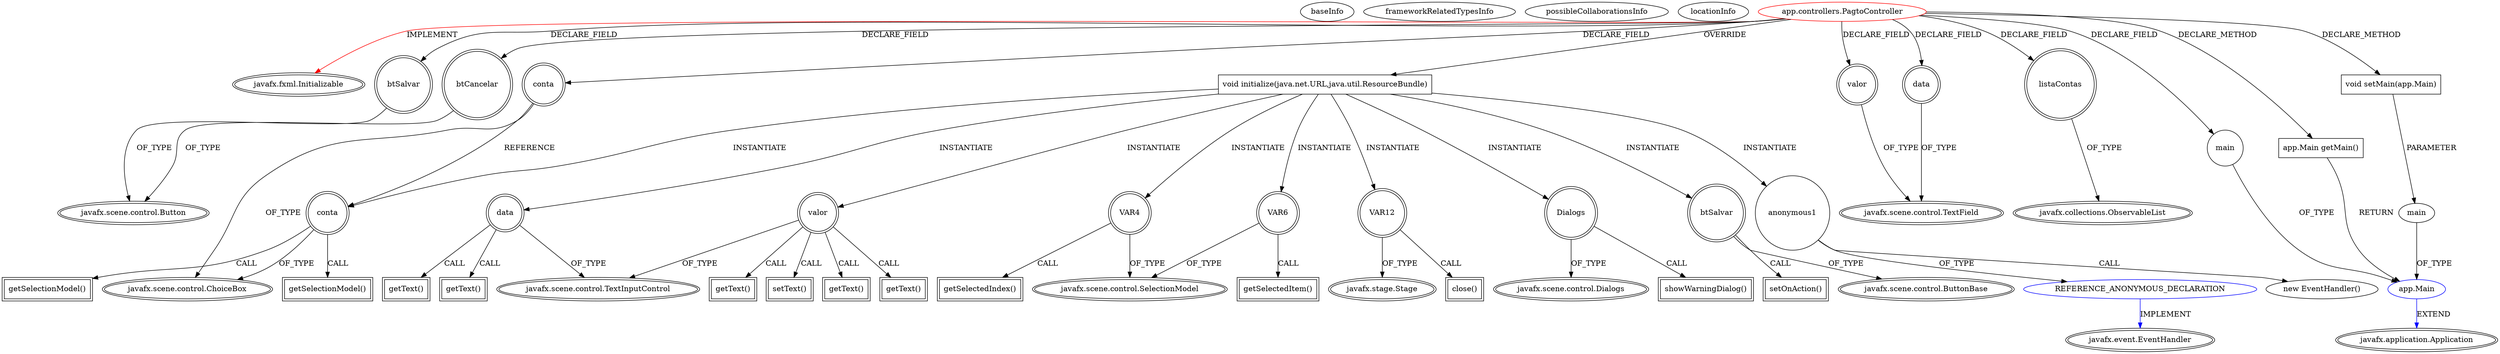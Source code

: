 digraph {
baseInfo[graphId=2501,category="extension_graph",isAnonymous=false,possibleRelation=true]
frameworkRelatedTypesInfo[0="javafx.fxml.Initializable"]
possibleCollaborationsInfo[0="2501~OVERRIDING_METHOD_DECLARATION-INSTANTIATION-~javafx.fxml.Initializable ~javafx.event.EventHandler ~false~true",1="2501~CLIENT_METHOD_DECLARATION-PARAMETER_DECLARATION-CLIENT_METHOD_DECLARATION-RETURN_TYPE-FIELD_DECLARATION-~javafx.fxml.Initializable ~javafx.application.Application ~false~false"]
locationInfo[projectName="diogocs1-FPessoais",filePath="/diogocs1-FPessoais/FPessoais-master/FinancasPessoais/src/app/controllers/PagtoController.java",contextSignature="PagtoController",graphId="2501"]
0[label="app.controllers.PagtoController",vertexType="ROOT_CLIENT_CLASS_DECLARATION",isFrameworkType=false,color=red]
1[label="javafx.fxml.Initializable",vertexType="FRAMEWORK_INTERFACE_TYPE",isFrameworkType=true,peripheries=2]
2[label="btCancelar",vertexType="FIELD_DECLARATION",isFrameworkType=true,peripheries=2,shape=circle]
3[label="javafx.scene.control.Button",vertexType="FRAMEWORK_CLASS_TYPE",isFrameworkType=true,peripheries=2]
4[label="btSalvar",vertexType="FIELD_DECLARATION",isFrameworkType=true,peripheries=2,shape=circle]
6[label="conta",vertexType="FIELD_DECLARATION",isFrameworkType=true,peripheries=2,shape=circle]
7[label="javafx.scene.control.ChoiceBox",vertexType="FRAMEWORK_CLASS_TYPE",isFrameworkType=true,peripheries=2]
8[label="data",vertexType="FIELD_DECLARATION",isFrameworkType=true,peripheries=2,shape=circle]
9[label="javafx.scene.control.TextField",vertexType="FRAMEWORK_CLASS_TYPE",isFrameworkType=true,peripheries=2]
10[label="listaContas",vertexType="FIELD_DECLARATION",isFrameworkType=true,peripheries=2,shape=circle]
11[label="javafx.collections.ObservableList",vertexType="FRAMEWORK_INTERFACE_TYPE",isFrameworkType=true,peripheries=2]
12[label="main",vertexType="FIELD_DECLARATION",isFrameworkType=false,shape=circle]
13[label="app.Main",vertexType="REFERENCE_CLIENT_CLASS_DECLARATION",isFrameworkType=false,color=blue]
14[label="javafx.application.Application",vertexType="FRAMEWORK_CLASS_TYPE",isFrameworkType=true,peripheries=2]
15[label="valor",vertexType="FIELD_DECLARATION",isFrameworkType=true,peripheries=2,shape=circle]
17[label="void initialize(java.net.URL,java.util.ResourceBundle)",vertexType="OVERRIDING_METHOD_DECLARATION",isFrameworkType=false,shape=box]
18[label="btSalvar",vertexType="VARIABLE_EXPRESION",isFrameworkType=true,peripheries=2,shape=circle]
20[label="javafx.scene.control.ButtonBase",vertexType="FRAMEWORK_CLASS_TYPE",isFrameworkType=true,peripheries=2]
19[label="setOnAction()",vertexType="INSIDE_CALL",isFrameworkType=true,peripheries=2,shape=box]
22[label="anonymous1",vertexType="VARIABLE_EXPRESION",isFrameworkType=false,shape=circle]
23[label="REFERENCE_ANONYMOUS_DECLARATION",vertexType="REFERENCE_ANONYMOUS_DECLARATION",isFrameworkType=false,color=blue]
24[label="javafx.event.EventHandler",vertexType="FRAMEWORK_INTERFACE_TYPE",isFrameworkType=true,peripheries=2]
21[label="new EventHandler()",vertexType="CONSTRUCTOR_CALL",isFrameworkType=false]
25[label="valor",vertexType="VARIABLE_EXPRESION",isFrameworkType=true,peripheries=2,shape=circle]
27[label="javafx.scene.control.TextInputControl",vertexType="FRAMEWORK_CLASS_TYPE",isFrameworkType=true,peripheries=2]
26[label="getText()",vertexType="INSIDE_CALL",isFrameworkType=true,peripheries=2,shape=box]
29[label="setText()",vertexType="INSIDE_CALL",isFrameworkType=true,peripheries=2,shape=box]
30[label="VAR4",vertexType="VARIABLE_EXPRESION",isFrameworkType=true,peripheries=2,shape=circle]
32[label="javafx.scene.control.SelectionModel",vertexType="FRAMEWORK_CLASS_TYPE",isFrameworkType=true,peripheries=2]
31[label="getSelectedIndex()",vertexType="INSIDE_CALL",isFrameworkType=true,peripheries=2,shape=box]
33[label="conta",vertexType="VARIABLE_EXPRESION",isFrameworkType=true,peripheries=2,shape=circle]
34[label="getSelectionModel()",vertexType="INSIDE_CALL",isFrameworkType=true,peripheries=2,shape=box]
36[label="VAR6",vertexType="VARIABLE_EXPRESION",isFrameworkType=true,peripheries=2,shape=circle]
37[label="getSelectedItem()",vertexType="INSIDE_CALL",isFrameworkType=true,peripheries=2,shape=box]
40[label="getSelectionModel()",vertexType="INSIDE_CALL",isFrameworkType=true,peripheries=2,shape=box]
42[label="getText()",vertexType="INSIDE_CALL",isFrameworkType=true,peripheries=2,shape=box]
43[label="data",vertexType="VARIABLE_EXPRESION",isFrameworkType=true,peripheries=2,shape=circle]
44[label="getText()",vertexType="INSIDE_CALL",isFrameworkType=true,peripheries=2,shape=box]
47[label="getText()",vertexType="INSIDE_CALL",isFrameworkType=true,peripheries=2,shape=box]
49[label="getText()",vertexType="INSIDE_CALL",isFrameworkType=true,peripheries=2,shape=box]
50[label="VAR12",vertexType="VARIABLE_EXPRESION",isFrameworkType=true,peripheries=2,shape=circle]
52[label="javafx.stage.Stage",vertexType="FRAMEWORK_CLASS_TYPE",isFrameworkType=true,peripheries=2]
51[label="close()",vertexType="INSIDE_CALL",isFrameworkType=true,peripheries=2,shape=box]
53[label="Dialogs",vertexType="VARIABLE_EXPRESION",isFrameworkType=true,peripheries=2,shape=circle]
55[label="javafx.scene.control.Dialogs",vertexType="FRAMEWORK_CLASS_TYPE",isFrameworkType=true,peripheries=2]
54[label="showWarningDialog()",vertexType="INSIDE_CALL",isFrameworkType=true,peripheries=2,shape=box]
66[label="app.Main getMain()",vertexType="CLIENT_METHOD_DECLARATION",isFrameworkType=false,shape=box]
68[label="void setMain(app.Main)",vertexType="CLIENT_METHOD_DECLARATION",isFrameworkType=false,shape=box]
69[label="main",vertexType="PARAMETER_DECLARATION",isFrameworkType=false]
0->1[label="IMPLEMENT",color=red]
0->2[label="DECLARE_FIELD"]
2->3[label="OF_TYPE"]
0->4[label="DECLARE_FIELD"]
4->3[label="OF_TYPE"]
0->6[label="DECLARE_FIELD"]
6->7[label="OF_TYPE"]
0->8[label="DECLARE_FIELD"]
8->9[label="OF_TYPE"]
0->10[label="DECLARE_FIELD"]
10->11[label="OF_TYPE"]
0->12[label="DECLARE_FIELD"]
13->14[label="EXTEND",color=blue]
12->13[label="OF_TYPE"]
0->15[label="DECLARE_FIELD"]
15->9[label="OF_TYPE"]
0->17[label="OVERRIDE"]
17->18[label="INSTANTIATE"]
18->20[label="OF_TYPE"]
18->19[label="CALL"]
17->22[label="INSTANTIATE"]
23->24[label="IMPLEMENT",color=blue]
22->23[label="OF_TYPE"]
22->21[label="CALL"]
17->25[label="INSTANTIATE"]
25->27[label="OF_TYPE"]
25->26[label="CALL"]
25->29[label="CALL"]
17->30[label="INSTANTIATE"]
30->32[label="OF_TYPE"]
30->31[label="CALL"]
17->33[label="INSTANTIATE"]
6->33[label="REFERENCE"]
33->7[label="OF_TYPE"]
33->34[label="CALL"]
17->36[label="INSTANTIATE"]
36->32[label="OF_TYPE"]
36->37[label="CALL"]
33->40[label="CALL"]
25->42[label="CALL"]
17->43[label="INSTANTIATE"]
43->27[label="OF_TYPE"]
43->44[label="CALL"]
25->47[label="CALL"]
43->49[label="CALL"]
17->50[label="INSTANTIATE"]
50->52[label="OF_TYPE"]
50->51[label="CALL"]
17->53[label="INSTANTIATE"]
53->55[label="OF_TYPE"]
53->54[label="CALL"]
0->66[label="DECLARE_METHOD"]
66->13[label="RETURN"]
0->68[label="DECLARE_METHOD"]
69->13[label="OF_TYPE"]
68->69[label="PARAMETER"]
}
